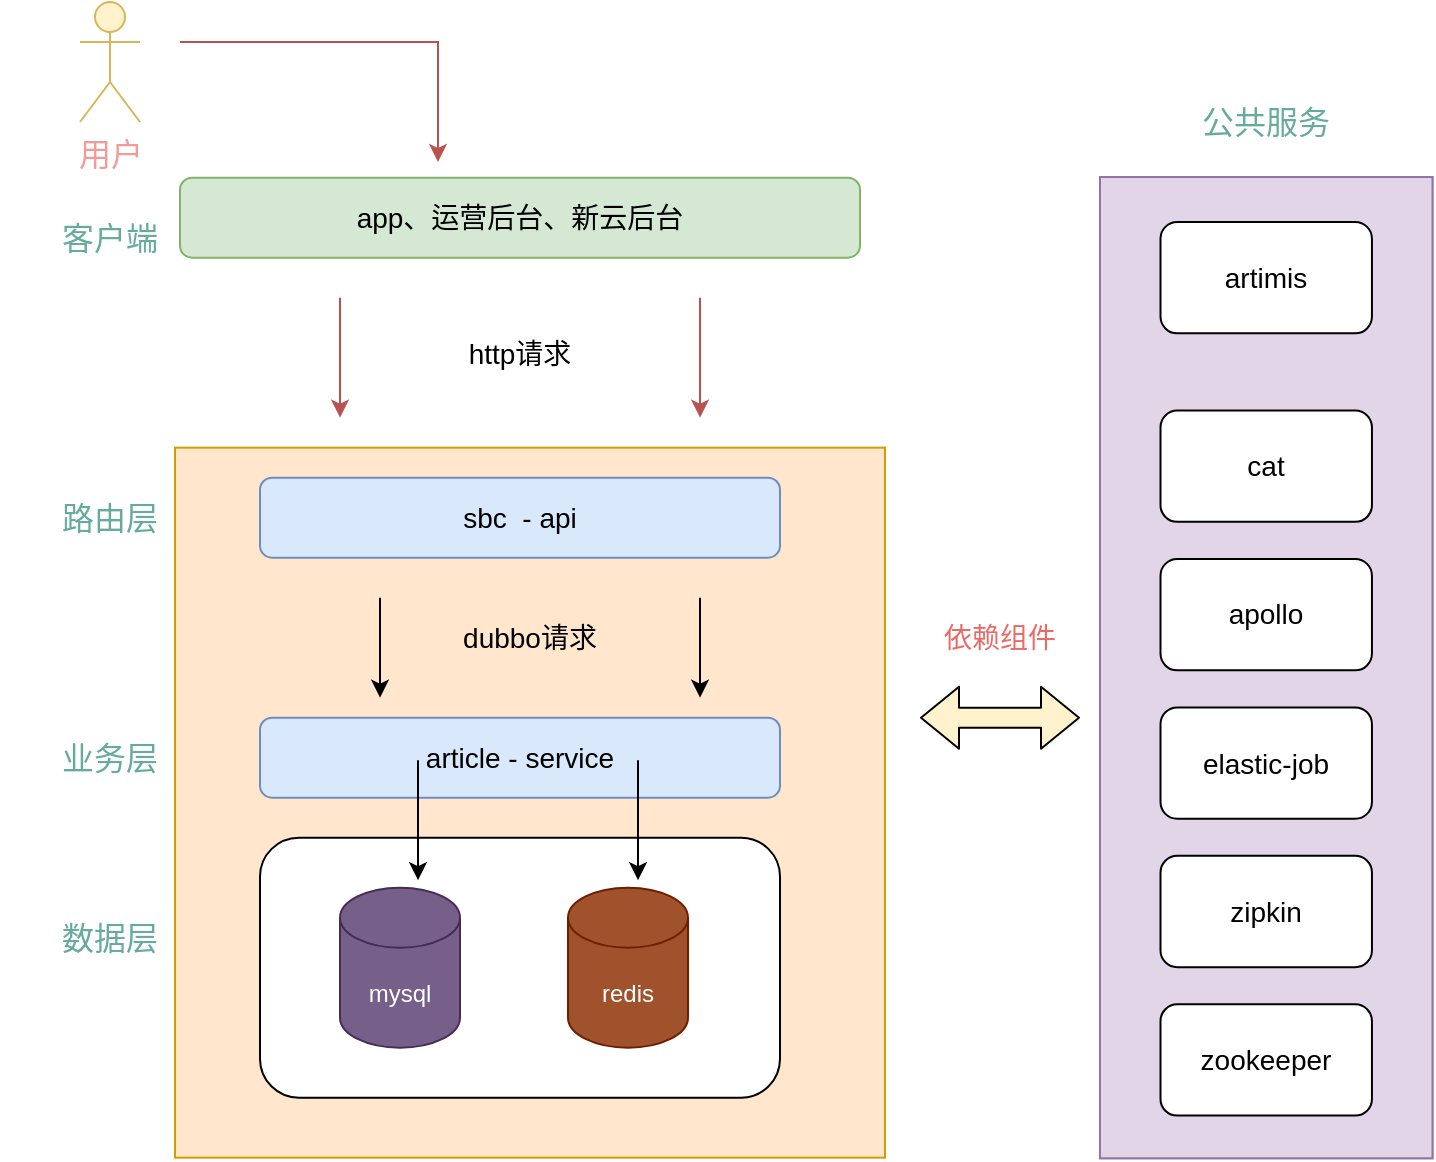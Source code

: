 <mxfile version="14.9.0" type="github">
  <diagram id="6vmakXa0rswd5YDUiCy3" name="Page-1">
    <mxGraphModel dx="1042" dy="785" grid="1" gridSize="10" guides="1" tooltips="1" connect="1" arrows="1" fold="1" page="1" pageScale="1" pageWidth="827" pageHeight="1169" math="0" shadow="0">
      <root>
        <mxCell id="0" />
        <mxCell id="1" parent="0" />
        <mxCell id="gBjzX_M5MsZjxek-fLWD-35" value="" style="whiteSpace=wrap;html=1;aspect=fixed;fillColor=#ffe6cc;strokeColor=#d79b00;" vertex="1" parent="1">
          <mxGeometry x="167.5" y="242.83" width="355" height="355" as="geometry" />
        </mxCell>
        <mxCell id="gBjzX_M5MsZjxek-fLWD-21" value="" style="rounded=1;whiteSpace=wrap;html=1;" vertex="1" parent="1">
          <mxGeometry x="210" y="437.83" width="260" height="130" as="geometry" />
        </mxCell>
        <mxCell id="gBjzX_M5MsZjxek-fLWD-1" value="&lt;font style=&quot;font-size: 14px&quot;&gt;sbc&amp;nbsp; - api&lt;/font&gt;" style="rounded=1;whiteSpace=wrap;html=1;fillColor=#dae8fc;strokeColor=#6c8ebf;" vertex="1" parent="1">
          <mxGeometry x="210" y="257.83" width="260" height="40" as="geometry" />
        </mxCell>
        <mxCell id="gBjzX_M5MsZjxek-fLWD-2" value="mysql" style="shape=cylinder3;whiteSpace=wrap;html=1;boundedLbl=1;backgroundOutline=1;size=15;fillColor=#76608a;strokeColor=#432D57;fontColor=#ffffff;" vertex="1" parent="1">
          <mxGeometry x="250" y="462.83" width="60" height="80" as="geometry" />
        </mxCell>
        <mxCell id="gBjzX_M5MsZjxek-fLWD-4" value="redis" style="shape=cylinder3;whiteSpace=wrap;html=1;boundedLbl=1;backgroundOutline=1;size=15;fillColor=#a0522d;strokeColor=#6D1F00;fontColor=#ffffff;" vertex="1" parent="1">
          <mxGeometry x="364" y="462.83" width="60" height="80" as="geometry" />
        </mxCell>
        <mxCell id="gBjzX_M5MsZjxek-fLWD-5" value="&lt;font style=&quot;font-size: 14px&quot;&gt;article - service&lt;/font&gt;" style="rounded=1;whiteSpace=wrap;html=1;fillColor=#dae8fc;strokeColor=#6c8ebf;" vertex="1" parent="1">
          <mxGeometry x="210" y="377.83" width="260" height="40" as="geometry" />
        </mxCell>
        <mxCell id="gBjzX_M5MsZjxek-fLWD-6" value="&lt;font style=&quot;font-size: 14px&quot;&gt;app、运营后台、新云后台&lt;/font&gt;" style="rounded=1;whiteSpace=wrap;html=1;fillColor=#d5e8d4;strokeColor=#82b366;" vertex="1" parent="1">
          <mxGeometry x="170" y="107.83" width="340" height="40" as="geometry" />
        </mxCell>
        <mxCell id="gBjzX_M5MsZjxek-fLWD-41" style="edgeStyle=orthogonalEdgeStyle;rounded=0;orthogonalLoop=1;jettySize=auto;html=1;fontSize=14;fontColor=#EA6B66;fillColor=#f8cecc;fontStyle=0;strokeColor=#b85450;" edge="1" parent="1">
          <mxGeometry relative="1" as="geometry">
            <mxPoint x="299" y="100" as="targetPoint" />
            <mxPoint x="170" y="40" as="sourcePoint" />
            <Array as="points">
              <mxPoint x="299" y="40" />
            </Array>
          </mxGeometry>
        </mxCell>
        <mxCell id="gBjzX_M5MsZjxek-fLWD-7" value="&lt;font style=&quot;font-size: 16px&quot; color=&quot;#f19c99&quot;&gt;用户&lt;/font&gt;" style="shape=umlActor;verticalLabelPosition=bottom;verticalAlign=top;html=1;outlineConnect=0;fillColor=#fff2cc;strokeColor=#d6b656;" vertex="1" parent="1">
          <mxGeometry x="120" y="20" width="30" height="60" as="geometry" />
        </mxCell>
        <mxCell id="gBjzX_M5MsZjxek-fLWD-18" value="" style="endArrow=classic;html=1;" edge="1" parent="1">
          <mxGeometry width="50" height="50" relative="1" as="geometry">
            <mxPoint x="270" y="317.83" as="sourcePoint" />
            <mxPoint x="270" y="367.83" as="targetPoint" />
          </mxGeometry>
        </mxCell>
        <mxCell id="gBjzX_M5MsZjxek-fLWD-20" value="" style="endArrow=classic;html=1;fillColor=#f8cecc;strokeColor=#b85450;" edge="1" parent="1">
          <mxGeometry width="50" height="50" relative="1" as="geometry">
            <mxPoint x="250" y="167.83" as="sourcePoint" />
            <mxPoint x="250" y="227.83" as="targetPoint" />
          </mxGeometry>
        </mxCell>
        <mxCell id="gBjzX_M5MsZjxek-fLWD-22" value="" style="endArrow=classic;html=1;" edge="1" parent="1">
          <mxGeometry width="50" height="50" relative="1" as="geometry">
            <mxPoint x="430" y="317.83" as="sourcePoint" />
            <mxPoint x="430" y="367.83" as="targetPoint" />
          </mxGeometry>
        </mxCell>
        <mxCell id="gBjzX_M5MsZjxek-fLWD-23" value="" style="endArrow=classic;html=1;fillColor=#f8cecc;strokeColor=#b85450;" edge="1" parent="1">
          <mxGeometry width="50" height="50" relative="1" as="geometry">
            <mxPoint x="430" y="167.83" as="sourcePoint" />
            <mxPoint x="430" y="227.83" as="targetPoint" />
          </mxGeometry>
        </mxCell>
        <mxCell id="gBjzX_M5MsZjxek-fLWD-24" value="http请求" style="text;html=1;strokeColor=none;fillColor=none;align=center;verticalAlign=middle;whiteSpace=wrap;rounded=0;fontSize=14;" vertex="1" parent="1">
          <mxGeometry x="270" y="185.66" width="140" height="20" as="geometry" />
        </mxCell>
        <mxCell id="gBjzX_M5MsZjxek-fLWD-25" value="dubbo请求" style="text;html=1;strokeColor=none;fillColor=none;align=center;verticalAlign=middle;whiteSpace=wrap;rounded=0;fontSize=14;" vertex="1" parent="1">
          <mxGeometry x="290" y="327.83" width="110" height="20" as="geometry" />
        </mxCell>
        <mxCell id="gBjzX_M5MsZjxek-fLWD-26" value="" style="endArrow=classic;html=1;" edge="1" parent="1">
          <mxGeometry width="50" height="50" relative="1" as="geometry">
            <mxPoint x="289" y="399.08" as="sourcePoint" />
            <mxPoint x="289" y="459.08" as="targetPoint" />
          </mxGeometry>
        </mxCell>
        <mxCell id="gBjzX_M5MsZjxek-fLWD-27" value="" style="endArrow=classic;html=1;" edge="1" parent="1">
          <mxGeometry width="50" height="50" relative="1" as="geometry">
            <mxPoint x="399" y="399.08" as="sourcePoint" />
            <mxPoint x="399" y="459.08" as="targetPoint" />
          </mxGeometry>
        </mxCell>
        <mxCell id="gBjzX_M5MsZjxek-fLWD-30" value="&lt;font style=&quot;font-size: 16px&quot; color=&quot;#67ab9f&quot;&gt;公共服务&lt;/font&gt;" style="text;html=1;strokeColor=none;fillColor=none;align=center;verticalAlign=middle;whiteSpace=wrap;rounded=0;" vertex="1" parent="1">
          <mxGeometry x="658.12" y="70" width="110" height="20" as="geometry" />
        </mxCell>
        <mxCell id="gBjzX_M5MsZjxek-fLWD-31" value="&lt;font color=&quot;#67ab9f&quot;&gt;&lt;span style=&quot;font-size: 16px&quot;&gt;客户端&lt;/span&gt;&lt;/font&gt;" style="text;html=1;strokeColor=none;fillColor=none;align=center;verticalAlign=middle;whiteSpace=wrap;rounded=0;" vertex="1" parent="1">
          <mxGeometry x="80" y="127.83" width="110" height="20" as="geometry" />
        </mxCell>
        <mxCell id="gBjzX_M5MsZjxek-fLWD-32" value="&lt;font color=&quot;#67ab9f&quot;&gt;&lt;span style=&quot;font-size: 16px&quot;&gt;路由层&lt;/span&gt;&lt;/font&gt;" style="text;html=1;strokeColor=none;fillColor=none;align=center;verticalAlign=middle;whiteSpace=wrap;rounded=0;" vertex="1" parent="1">
          <mxGeometry x="80" y="267.83" width="110" height="20" as="geometry" />
        </mxCell>
        <mxCell id="gBjzX_M5MsZjxek-fLWD-33" value="&lt;font color=&quot;#67ab9f&quot;&gt;&lt;span style=&quot;font-size: 16px&quot;&gt;业务层&lt;/span&gt;&lt;/font&gt;" style="text;html=1;strokeColor=none;fillColor=none;align=center;verticalAlign=middle;whiteSpace=wrap;rounded=0;" vertex="1" parent="1">
          <mxGeometry x="80" y="387.83" width="110" height="20" as="geometry" />
        </mxCell>
        <mxCell id="gBjzX_M5MsZjxek-fLWD-34" value="&lt;font color=&quot;#67ab9f&quot;&gt;&lt;span style=&quot;font-size: 16px&quot;&gt;数据层&lt;/span&gt;&lt;/font&gt;" style="text;html=1;strokeColor=none;fillColor=none;align=center;verticalAlign=middle;whiteSpace=wrap;rounded=0;" vertex="1" parent="1">
          <mxGeometry x="80" y="477.83" width="110" height="20" as="geometry" />
        </mxCell>
        <mxCell id="gBjzX_M5MsZjxek-fLWD-38" value="" style="group;fillColor=#e1d5e7;strokeColor=#9673a6;" vertex="1" connectable="0" parent="1">
          <mxGeometry x="629.995" y="107.515" width="166.25" height="490.62" as="geometry" />
        </mxCell>
        <mxCell id="gBjzX_M5MsZjxek-fLWD-37" value="" style="rounded=0;whiteSpace=wrap;html=1;rotation=-90;fillColor=#e1d5e7;strokeColor=#9673a6;" vertex="1" parent="gBjzX_M5MsZjxek-fLWD-38">
          <mxGeometry x="-162.185" y="162.185" width="490.62" height="166.25" as="geometry" />
        </mxCell>
        <mxCell id="gBjzX_M5MsZjxek-fLWD-10" value="&lt;font style=&quot;font-size: 14px&quot;&gt;artimis&lt;/font&gt;" style="rounded=1;whiteSpace=wrap;html=1;" vertex="1" parent="gBjzX_M5MsZjxek-fLWD-38">
          <mxGeometry x="30.258" y="22.485" width="105.714" height="55.662" as="geometry" />
        </mxCell>
        <mxCell id="gBjzX_M5MsZjxek-fLWD-11" value="&lt;font style=&quot;font-size: 14px&quot;&gt;cat&lt;/font&gt;" style="rounded=1;whiteSpace=wrap;html=1;" vertex="1" parent="gBjzX_M5MsZjxek-fLWD-38">
          <mxGeometry x="30.258" y="116.762" width="105.714" height="55.662" as="geometry" />
        </mxCell>
        <mxCell id="gBjzX_M5MsZjxek-fLWD-12" value="apollo" style="rounded=1;whiteSpace=wrap;html=1;fontSize=14;" vertex="1" parent="gBjzX_M5MsZjxek-fLWD-38">
          <mxGeometry x="30.258" y="190.978" width="105.714" height="55.662" as="geometry" />
        </mxCell>
        <mxCell id="gBjzX_M5MsZjxek-fLWD-13" value="elastic-job" style="rounded=1;whiteSpace=wrap;html=1;fontSize=14;" vertex="1" parent="gBjzX_M5MsZjxek-fLWD-38">
          <mxGeometry x="30.258" y="265.194" width="105.714" height="55.662" as="geometry" />
        </mxCell>
        <mxCell id="gBjzX_M5MsZjxek-fLWD-14" value="zipkin" style="rounded=1;whiteSpace=wrap;html=1;fontSize=14;" vertex="1" parent="gBjzX_M5MsZjxek-fLWD-38">
          <mxGeometry x="30.258" y="339.41" width="105.714" height="55.662" as="geometry" />
        </mxCell>
        <mxCell id="gBjzX_M5MsZjxek-fLWD-15" value="zookeeper" style="rounded=1;whiteSpace=wrap;html=1;fontSize=14;" vertex="1" parent="gBjzX_M5MsZjxek-fLWD-38">
          <mxGeometry x="30.258" y="413.626" width="105.714" height="55.662" as="geometry" />
        </mxCell>
        <mxCell id="gBjzX_M5MsZjxek-fLWD-39" value="" style="shape=flexArrow;endArrow=classic;startArrow=classic;html=1;fillColor=#FFF2CC;" edge="1" parent="1">
          <mxGeometry width="100" height="100" relative="1" as="geometry">
            <mxPoint x="540" y="377.83" as="sourcePoint" />
            <mxPoint x="620" y="377.83" as="targetPoint" />
          </mxGeometry>
        </mxCell>
        <mxCell id="gBjzX_M5MsZjxek-fLWD-40" value="依赖组件" style="text;html=1;strokeColor=none;fillColor=none;align=center;verticalAlign=middle;whiteSpace=wrap;rounded=0;fontSize=14;fontColor=#EA6B66;" vertex="1" parent="1">
          <mxGeometry x="540" y="327.83" width="80" height="20" as="geometry" />
        </mxCell>
      </root>
    </mxGraphModel>
  </diagram>
</mxfile>

